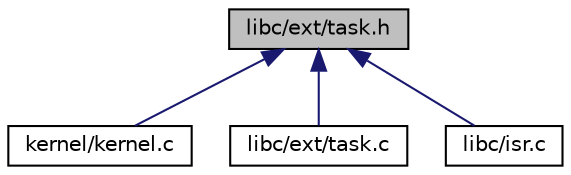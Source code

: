 digraph "libc/ext/task.h"
{
  edge [fontname="Helvetica",fontsize="10",labelfontname="Helvetica",labelfontsize="10"];
  node [fontname="Helvetica",fontsize="10",shape=record];
  Node2 [label="libc/ext/task.h",height=0.2,width=0.4,color="black", fillcolor="grey75", style="filled", fontcolor="black"];
  Node2 -> Node3 [dir="back",color="midnightblue",fontsize="10",style="solid"];
  Node3 [label="kernel/kernel.c",height=0.2,width=0.4,color="black", fillcolor="white", style="filled",URL="$a00038.html"];
  Node2 -> Node4 [dir="back",color="midnightblue",fontsize="10",style="solid"];
  Node4 [label="libc/ext/task.c",height=0.2,width=0.4,color="black", fillcolor="white", style="filled",URL="$a00053.html"];
  Node2 -> Node5 [dir="back",color="midnightblue",fontsize="10",style="solid"];
  Node5 [label="libc/isr.c",height=0.2,width=0.4,color="black", fillcolor="white", style="filled",URL="$a00077.html"];
}
